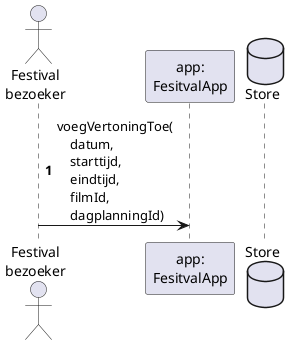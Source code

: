 @startuml

autonumber

actor "Festival\nbezoeker" as bezoeker
participant "app:\nFesitvalApp" as app
database Store

bezoeker -> app : voegVertoningToe(\n\
    datum,\n\
    starttijd,\n\
    eindtijd,\n\
    filmId,\n\
    dagplanningId)

@enduml